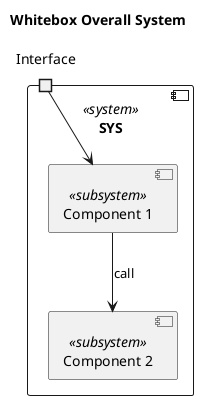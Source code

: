 @startuml

title Whitebox Overall System

component "SYS" <<system>> as SYS {
    port "Interface" as I 
    component "Component 1" <<subsystem>> as C1
    component "Component 2" <<subsystem>> as C2

    I --> C1
    C1 --> C2: call
}

@enduml
